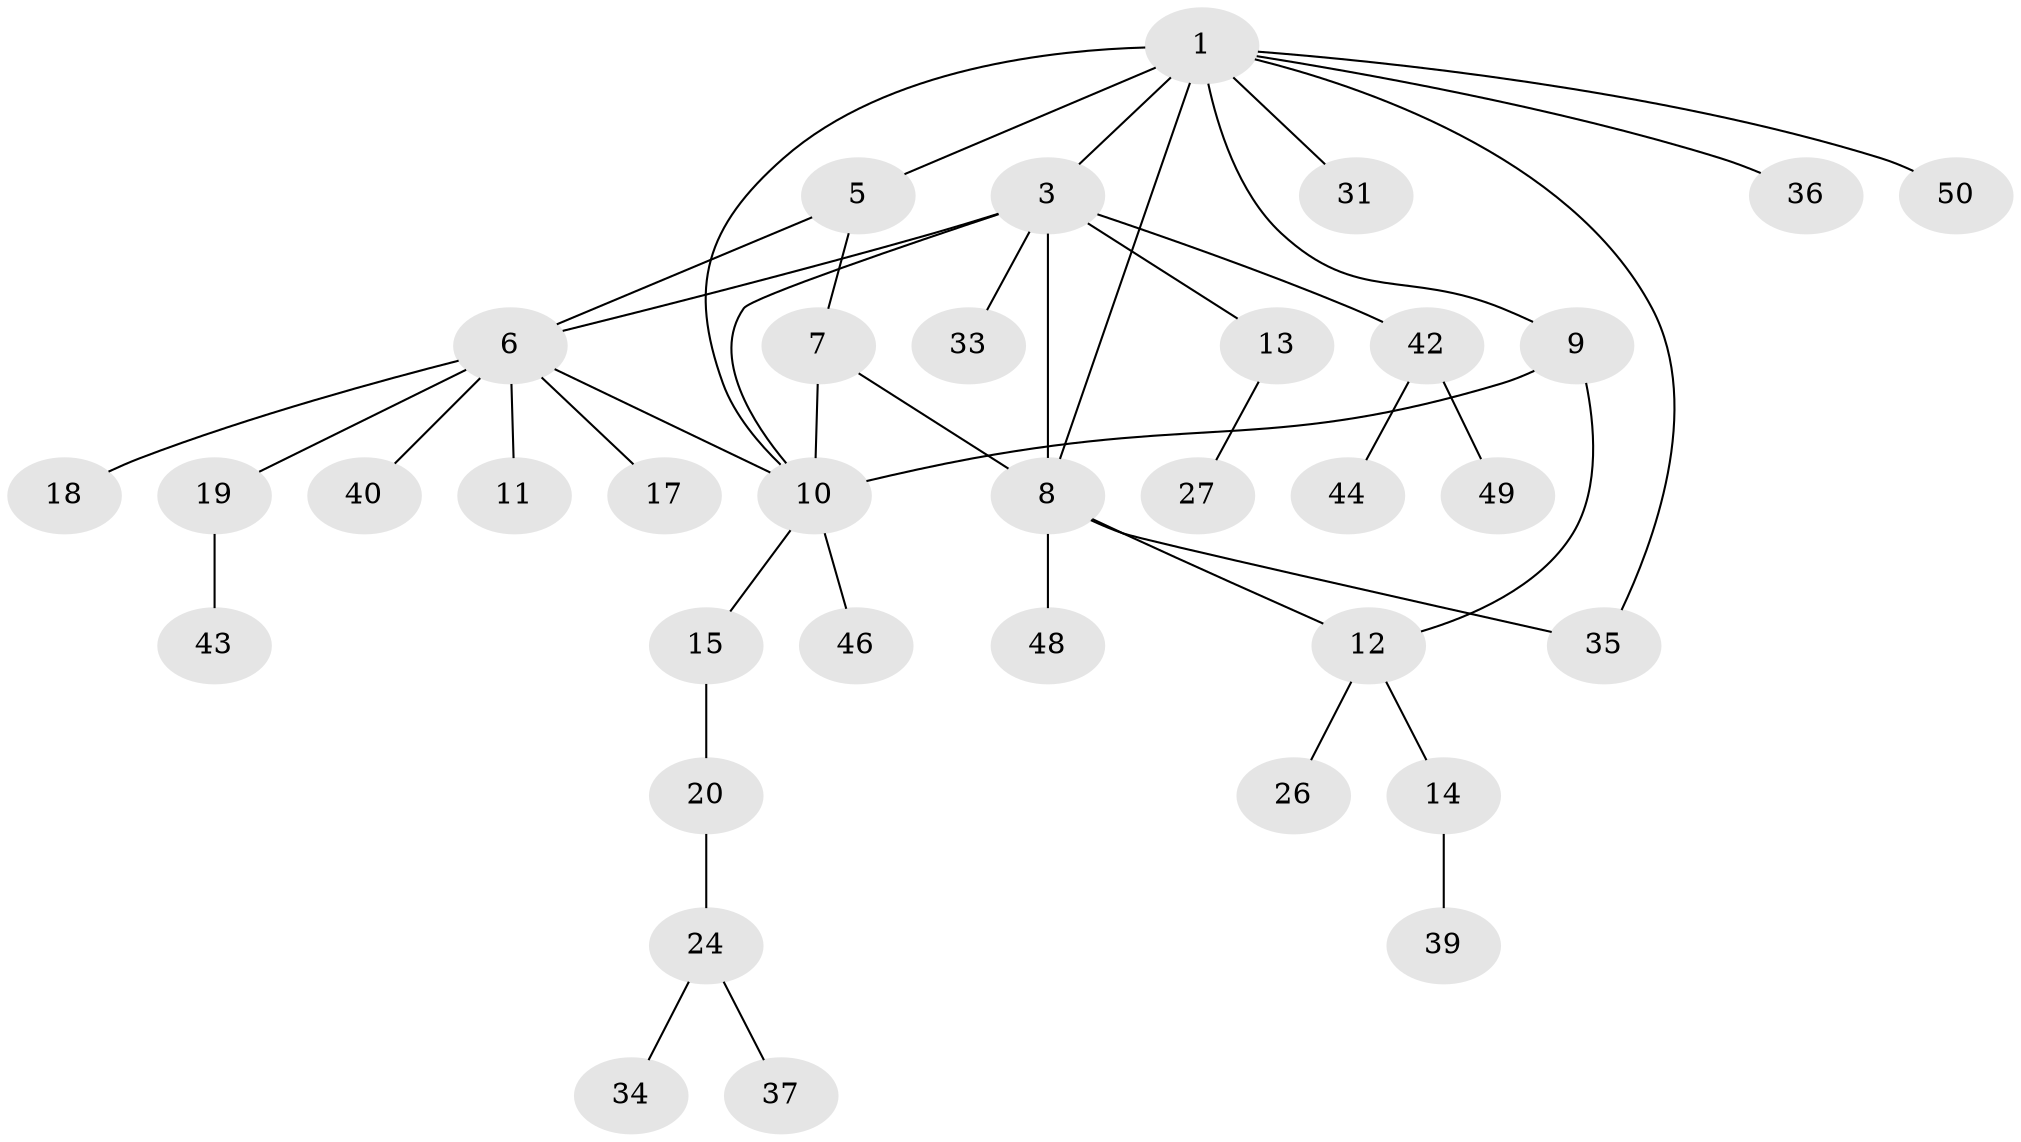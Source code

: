 // Generated by graph-tools (version 1.1) at 2025/52/02/27/25 19:52:17]
// undirected, 35 vertices, 43 edges
graph export_dot {
graph [start="1"]
  node [color=gray90,style=filled];
  1 [super="+2"];
  3 [super="+4"];
  5 [super="+16"];
  6 [super="+30"];
  7 [super="+51"];
  8 [super="+21"];
  9 [super="+29"];
  10 [super="+25"];
  11;
  12 [super="+22"];
  13 [super="+32"];
  14 [super="+38"];
  15 [super="+41"];
  17;
  18;
  19 [super="+23"];
  20;
  24 [super="+28"];
  26;
  27;
  31;
  33;
  34;
  35;
  36;
  37;
  39;
  40;
  42 [super="+45"];
  43 [super="+47"];
  44;
  46;
  48;
  49;
  50;
  1 -- 5 [weight=2];
  1 -- 31;
  1 -- 36;
  1 -- 50;
  1 -- 3;
  1 -- 35;
  1 -- 8;
  1 -- 9;
  1 -- 10;
  3 -- 6;
  3 -- 13;
  3 -- 33;
  3 -- 42;
  3 -- 8;
  3 -- 10;
  5 -- 6;
  5 -- 7;
  6 -- 10;
  6 -- 11;
  6 -- 17;
  6 -- 18;
  6 -- 19;
  6 -- 40;
  7 -- 8;
  7 -- 10;
  8 -- 12;
  8 -- 35;
  8 -- 48;
  9 -- 10;
  9 -- 12;
  10 -- 15;
  10 -- 46;
  12 -- 14;
  12 -- 26;
  13 -- 27;
  14 -- 39;
  15 -- 20;
  19 -- 43;
  20 -- 24;
  24 -- 37;
  24 -- 34;
  42 -- 44;
  42 -- 49;
}
